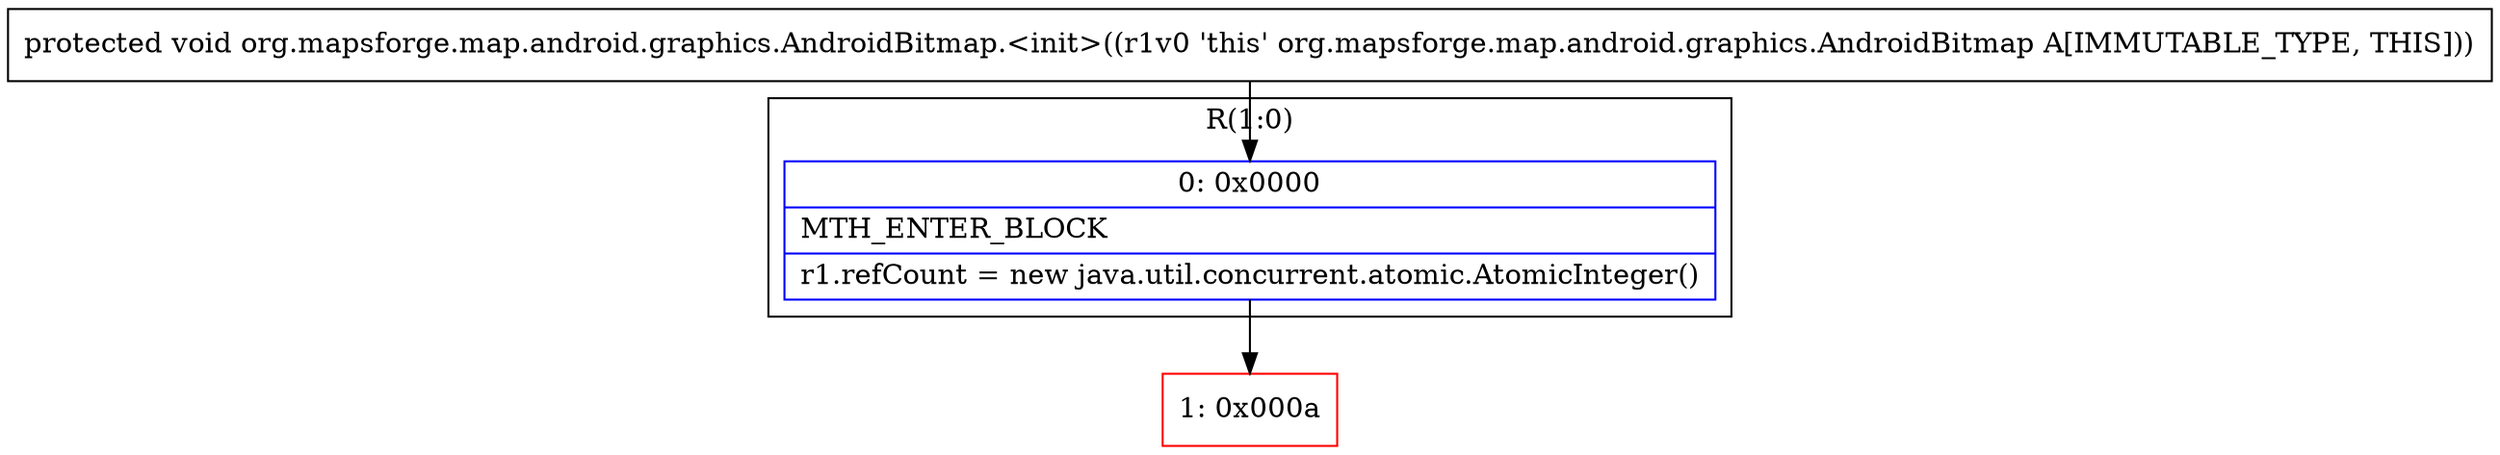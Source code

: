 digraph "CFG fororg.mapsforge.map.android.graphics.AndroidBitmap.\<init\>()V" {
subgraph cluster_Region_1564618845 {
label = "R(1:0)";
node [shape=record,color=blue];
Node_0 [shape=record,label="{0\:\ 0x0000|MTH_ENTER_BLOCK\l|r1.refCount = new java.util.concurrent.atomic.AtomicInteger()\l}"];
}
Node_1 [shape=record,color=red,label="{1\:\ 0x000a}"];
MethodNode[shape=record,label="{protected void org.mapsforge.map.android.graphics.AndroidBitmap.\<init\>((r1v0 'this' org.mapsforge.map.android.graphics.AndroidBitmap A[IMMUTABLE_TYPE, THIS])) }"];
MethodNode -> Node_0;
Node_0 -> Node_1;
}

